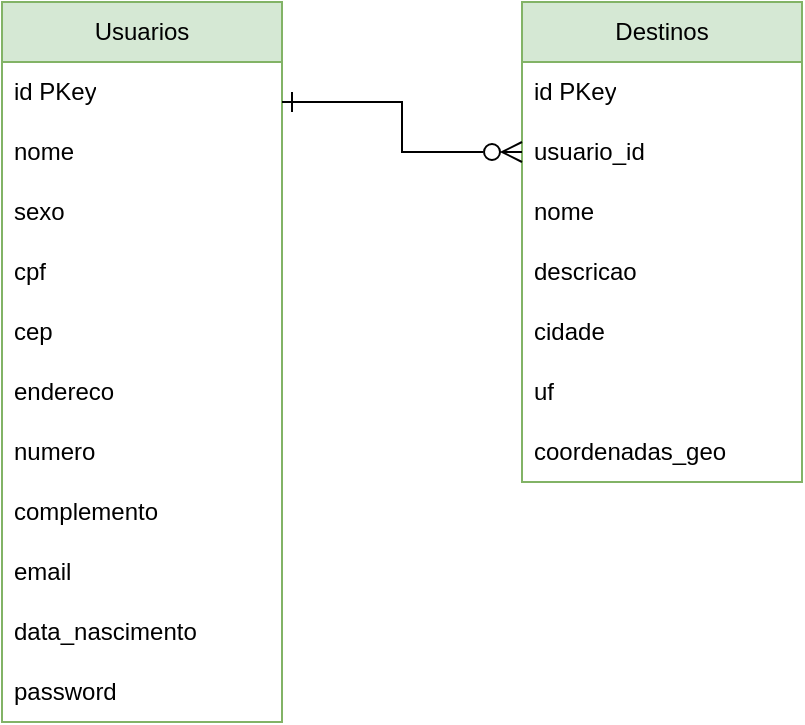 <mxfile version="24.3.1" type="onedrive">
  <diagram name="Página-1" id="c2Efe4qBe2bG56lJOUbP">
    <mxGraphModel grid="1" page="1" gridSize="10" guides="1" tooltips="1" connect="1" arrows="1" fold="1" pageScale="1" pageWidth="1169" pageHeight="827" math="0" shadow="0">
      <root>
        <mxCell id="0" />
        <mxCell id="1" parent="0" />
        <mxCell id="LoVlZgeBrdhIhxPbowa9-2" value="Usuarios" style="swimlane;fontStyle=0;childLayout=stackLayout;horizontal=1;startSize=30;horizontalStack=0;resizeParent=1;resizeParentMax=0;resizeLast=0;collapsible=1;marginBottom=0;whiteSpace=wrap;html=1;fillColor=#d5e8d4;strokeColor=#82b366;" vertex="1" parent="1">
          <mxGeometry x="60" y="160" width="140" height="360" as="geometry" />
        </mxCell>
        <mxCell id="LoVlZgeBrdhIhxPbowa9-3" value="id PKey" style="text;strokeColor=none;fillColor=none;align=left;verticalAlign=middle;spacingLeft=4;spacingRight=4;overflow=hidden;points=[[0,0.5],[1,0.5]];portConstraint=eastwest;rotatable=0;whiteSpace=wrap;html=1;" vertex="1" parent="LoVlZgeBrdhIhxPbowa9-2">
          <mxGeometry y="30" width="140" height="30" as="geometry" />
        </mxCell>
        <mxCell id="LoVlZgeBrdhIhxPbowa9-4" value="nome" style="text;strokeColor=none;fillColor=none;align=left;verticalAlign=middle;spacingLeft=4;spacingRight=4;overflow=hidden;points=[[0,0.5],[1,0.5]];portConstraint=eastwest;rotatable=0;whiteSpace=wrap;html=1;" vertex="1" parent="LoVlZgeBrdhIhxPbowa9-2">
          <mxGeometry y="60" width="140" height="30" as="geometry" />
        </mxCell>
        <mxCell id="LoVlZgeBrdhIhxPbowa9-5" value="sexo" style="text;strokeColor=none;fillColor=none;align=left;verticalAlign=middle;spacingLeft=4;spacingRight=4;overflow=hidden;points=[[0,0.5],[1,0.5]];portConstraint=eastwest;rotatable=0;whiteSpace=wrap;html=1;" vertex="1" parent="LoVlZgeBrdhIhxPbowa9-2">
          <mxGeometry y="90" width="140" height="30" as="geometry" />
        </mxCell>
        <mxCell id="LoVlZgeBrdhIhxPbowa9-13" value="cpf" style="text;strokeColor=none;fillColor=none;align=left;verticalAlign=middle;spacingLeft=4;spacingRight=4;overflow=hidden;points=[[0,0.5],[1,0.5]];portConstraint=eastwest;rotatable=0;whiteSpace=wrap;html=1;" vertex="1" parent="LoVlZgeBrdhIhxPbowa9-2">
          <mxGeometry y="120" width="140" height="30" as="geometry" />
        </mxCell>
        <mxCell id="LoVlZgeBrdhIhxPbowa9-12" value="cep" style="text;strokeColor=none;fillColor=none;align=left;verticalAlign=middle;spacingLeft=4;spacingRight=4;overflow=hidden;points=[[0,0.5],[1,0.5]];portConstraint=eastwest;rotatable=0;whiteSpace=wrap;html=1;" vertex="1" parent="LoVlZgeBrdhIhxPbowa9-2">
          <mxGeometry y="150" width="140" height="30" as="geometry" />
        </mxCell>
        <mxCell id="LoVlZgeBrdhIhxPbowa9-11" value="endereco" style="text;strokeColor=none;fillColor=none;align=left;verticalAlign=middle;spacingLeft=4;spacingRight=4;overflow=hidden;points=[[0,0.5],[1,0.5]];portConstraint=eastwest;rotatable=0;whiteSpace=wrap;html=1;" vertex="1" parent="LoVlZgeBrdhIhxPbowa9-2">
          <mxGeometry y="180" width="140" height="30" as="geometry" />
        </mxCell>
        <mxCell id="LoVlZgeBrdhIhxPbowa9-14" value="numero" style="text;strokeColor=none;fillColor=none;align=left;verticalAlign=middle;spacingLeft=4;spacingRight=4;overflow=hidden;points=[[0,0.5],[1,0.5]];portConstraint=eastwest;rotatable=0;whiteSpace=wrap;html=1;" vertex="1" parent="LoVlZgeBrdhIhxPbowa9-2">
          <mxGeometry y="210" width="140" height="30" as="geometry" />
        </mxCell>
        <mxCell id="LoVlZgeBrdhIhxPbowa9-15" value="complemento" style="text;strokeColor=none;fillColor=none;align=left;verticalAlign=middle;spacingLeft=4;spacingRight=4;overflow=hidden;points=[[0,0.5],[1,0.5]];portConstraint=eastwest;rotatable=0;whiteSpace=wrap;html=1;" vertex="1" parent="LoVlZgeBrdhIhxPbowa9-2">
          <mxGeometry y="240" width="140" height="30" as="geometry" />
        </mxCell>
        <mxCell id="LoVlZgeBrdhIhxPbowa9-16" value="email" style="text;strokeColor=none;fillColor=none;align=left;verticalAlign=middle;spacingLeft=4;spacingRight=4;overflow=hidden;points=[[0,0.5],[1,0.5]];portConstraint=eastwest;rotatable=0;whiteSpace=wrap;html=1;" vertex="1" parent="LoVlZgeBrdhIhxPbowa9-2">
          <mxGeometry y="270" width="140" height="30" as="geometry" />
        </mxCell>
        <mxCell id="LoVlZgeBrdhIhxPbowa9-17" value="data_nascimento" style="text;strokeColor=none;fillColor=none;align=left;verticalAlign=middle;spacingLeft=4;spacingRight=4;overflow=hidden;points=[[0,0.5],[1,0.5]];portConstraint=eastwest;rotatable=0;whiteSpace=wrap;html=1;" vertex="1" parent="LoVlZgeBrdhIhxPbowa9-2">
          <mxGeometry y="300" width="140" height="30" as="geometry" />
        </mxCell>
        <mxCell id="LoVlZgeBrdhIhxPbowa9-10" value="password" style="text;strokeColor=none;fillColor=none;align=left;verticalAlign=middle;spacingLeft=4;spacingRight=4;overflow=hidden;points=[[0,0.5],[1,0.5]];portConstraint=eastwest;rotatable=0;whiteSpace=wrap;html=1;" vertex="1" parent="LoVlZgeBrdhIhxPbowa9-2">
          <mxGeometry y="330" width="140" height="30" as="geometry" />
        </mxCell>
        <mxCell id="LoVlZgeBrdhIhxPbowa9-6" value="Destinos" style="swimlane;fontStyle=0;childLayout=stackLayout;horizontal=1;startSize=30;horizontalStack=0;resizeParent=1;resizeParentMax=0;resizeLast=0;collapsible=1;marginBottom=0;whiteSpace=wrap;html=1;fillColor=#d5e8d4;strokeColor=#82b366;" vertex="1" parent="1">
          <mxGeometry x="320" y="160" width="140" height="240" as="geometry" />
        </mxCell>
        <mxCell id="LoVlZgeBrdhIhxPbowa9-7" value="id PKey" style="text;strokeColor=none;fillColor=none;align=left;verticalAlign=middle;spacingLeft=4;spacingRight=4;overflow=hidden;points=[[0,0.5],[1,0.5]];portConstraint=eastwest;rotatable=0;whiteSpace=wrap;html=1;" vertex="1" parent="LoVlZgeBrdhIhxPbowa9-6">
          <mxGeometry y="30" width="140" height="30" as="geometry" />
        </mxCell>
        <mxCell id="LoVlZgeBrdhIhxPbowa9-8" value="usuario_id" style="text;strokeColor=none;fillColor=none;align=left;verticalAlign=middle;spacingLeft=4;spacingRight=4;overflow=hidden;points=[[0,0.5],[1,0.5]];portConstraint=eastwest;rotatable=0;whiteSpace=wrap;html=1;" vertex="1" parent="LoVlZgeBrdhIhxPbowa9-6">
          <mxGeometry y="60" width="140" height="30" as="geometry" />
        </mxCell>
        <mxCell id="LoVlZgeBrdhIhxPbowa9-21" value="nome" style="text;strokeColor=none;fillColor=none;align=left;verticalAlign=middle;spacingLeft=4;spacingRight=4;overflow=hidden;points=[[0,0.5],[1,0.5]];portConstraint=eastwest;rotatable=0;whiteSpace=wrap;html=1;" vertex="1" parent="LoVlZgeBrdhIhxPbowa9-6">
          <mxGeometry y="90" width="140" height="30" as="geometry" />
        </mxCell>
        <mxCell id="LoVlZgeBrdhIhxPbowa9-9" value="descricao" style="text;strokeColor=none;fillColor=none;align=left;verticalAlign=middle;spacingLeft=4;spacingRight=4;overflow=hidden;points=[[0,0.5],[1,0.5]];portConstraint=eastwest;rotatable=0;whiteSpace=wrap;html=1;" vertex="1" parent="LoVlZgeBrdhIhxPbowa9-6">
          <mxGeometry y="120" width="140" height="30" as="geometry" />
        </mxCell>
        <mxCell id="LoVlZgeBrdhIhxPbowa9-20" value="cidade" style="text;strokeColor=none;fillColor=none;align=left;verticalAlign=middle;spacingLeft=4;spacingRight=4;overflow=hidden;points=[[0,0.5],[1,0.5]];portConstraint=eastwest;rotatable=0;whiteSpace=wrap;html=1;" vertex="1" parent="LoVlZgeBrdhIhxPbowa9-6">
          <mxGeometry y="150" width="140" height="30" as="geometry" />
        </mxCell>
        <mxCell id="LoVlZgeBrdhIhxPbowa9-18" value="uf" style="text;strokeColor=none;fillColor=none;align=left;verticalAlign=middle;spacingLeft=4;spacingRight=4;overflow=hidden;points=[[0,0.5],[1,0.5]];portConstraint=eastwest;rotatable=0;whiteSpace=wrap;html=1;" vertex="1" parent="LoVlZgeBrdhIhxPbowa9-6">
          <mxGeometry y="180" width="140" height="30" as="geometry" />
        </mxCell>
        <mxCell id="LoVlZgeBrdhIhxPbowa9-19" value="coordenadas_geo" style="text;strokeColor=none;fillColor=none;align=left;verticalAlign=middle;spacingLeft=4;spacingRight=4;overflow=hidden;points=[[0,0.5],[1,0.5]];portConstraint=eastwest;rotatable=0;whiteSpace=wrap;html=1;" vertex="1" parent="LoVlZgeBrdhIhxPbowa9-6">
          <mxGeometry y="210" width="140" height="30" as="geometry" />
        </mxCell>
        <mxCell id="LoVlZgeBrdhIhxPbowa9-22" value="" style="edgeStyle=elbowEdgeStyle;elbow=horizontal;endArrow=ERzeroToMany;html=1;curved=0;rounded=0;endSize=8;startSize=8;entryX=0;entryY=0.5;entryDx=0;entryDy=0;endFill=0;startArrow=ERone;startFill=0;" edge="1" parent="1" target="LoVlZgeBrdhIhxPbowa9-8">
          <mxGeometry width="50" height="50" relative="1" as="geometry">
            <mxPoint x="200" y="210" as="sourcePoint" />
            <mxPoint x="250" y="160" as="targetPoint" />
            <Array as="points">
              <mxPoint x="260" y="230" />
            </Array>
          </mxGeometry>
        </mxCell>
      </root>
    </mxGraphModel>
  </diagram>
</mxfile>
